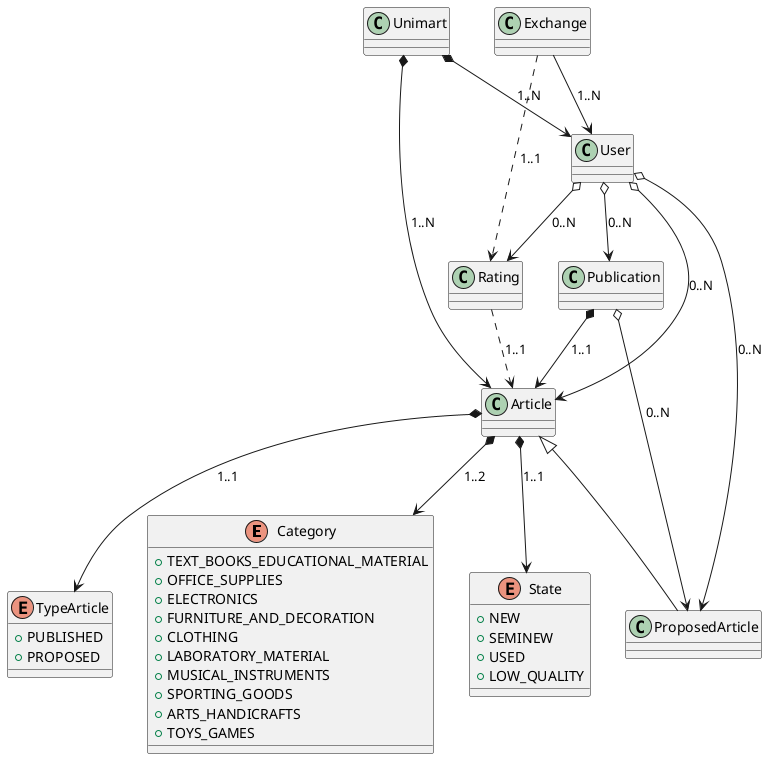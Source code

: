 @startuml domain-model

!define ZERO_TO_ONE 0..1
!define ZERO_TO_MANY 0..N
!define ONE_TO_ONE 1..1
!define ONE_TO_TWO 1..2
!define ONE_TO_MANY 1..N
!define EMPTY ""

!define compositionRelation(all, part, cardinality) all *--> part: cardinality

!define associationRelation(client, server, cardinality) client --> server: cardinality

!define aggregationRelation(whole, part, cardinality) whole o--> part: cardinality

!define useRelation(user, used, cardinality) user ..> used: cardinality

!define inheritanceRelation(child, parent, cardinality) child <|-- parent: cardinality

enum Category {
    + TEXT_BOOKS_EDUCATIONAL_MATERIAL
    + OFFICE_SUPPLIES
    + ELECTRONICS
    + FURNITURE_AND_DECORATION
    + CLOTHING
    + LABORATORY_MATERIAL
    + MUSICAL_INSTRUMENTS
    + SPORTING_GOODS
    + ARTS_HANDICRAFTS
    + TOYS_GAMES
}

enum State {
    + NEW
    + SEMINEW
    + USED
    + LOW_QUALITY
}

enum TypeArticle {
    + PUBLISHED
    + PROPOSED
    
}
compositionRelation(Unimart, User, ONE_TO_MANY)
compositionRelation(Unimart, Article, ONE_TO_MANY)
aggregationRelation(User, Rating,  ZERO_TO_MANY)
aggregationRelation(User, Article, ZERO_TO_MANY)
aggregationRelation(User, Publication, ZERO_TO_MANY)
aggregationRelation(User, ProposedArticle, ZERO_TO_MANY)
associationRelation(Exchange, User, ONE_TO_MANY)
useRelation(Exchange, Rating, ONE_TO_ONE)
useRelation(Rating, Article, ONE_TO_ONE)
compositionRelation(Article, Category, ONE_TO_TWO)
compositionRelation(Article, State, ONE_TO_ONE)
compositionRelation(Article, TypeArticle, ONE_TO_ONE)
inheritanceRelation(Article, ProposedArticle, EMPTY)
aggregationRelation(Publication, ProposedArticle, ZERO_TO_MANY)
compositionRelation(Publication, Article, ONE_TO_ONE)
@enduml